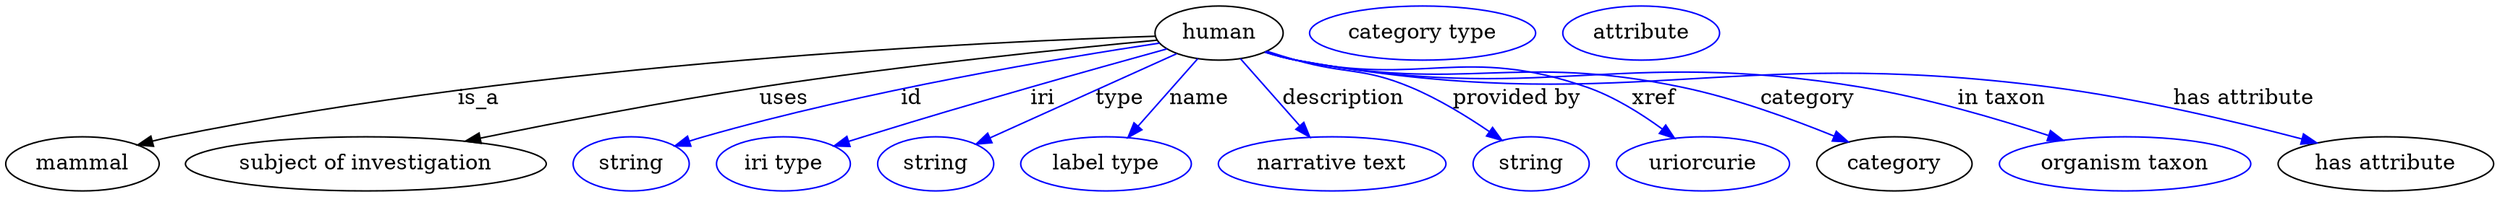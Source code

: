 digraph {
	graph [bb="0,0,1650.2,123"];
	node [label="\N"];
	human	[height=0.5,
		label=human,
		pos="804.7,105",
		width=1.1735];
	mammal	[height=0.5,
		pos="50.696,18",
		width=1.4082];
	human -> mammal	[label=is_a,
		lp="313.7,61.5",
		pos="e,87.294,30.527 762.73,102.9 653.86,99.407 353.84,85.651 109.7,36 105.58,35.164 101.34,34.182 97.102,33.12"];
	"subject of investigation"	[height=0.5,
		pos="238.7,18",
		width=3.3219];
	human -> "subject of investigation"	[label=uses,
		lp="516.2,61.5",
		pos="e,304.7,33.065 763.62,100.27 704.92,94.725 593.74,83.383 499.7,69 437.03,59.417 366.45,45.718 314.5,35.081"];
	id	[color=blue,
		height=0.5,
		label=string,
		pos="414.7,18",
		width=1.0652];
	human -> id	[color=blue,
		label=id,
		lp="600.7,61.5",
		pos="e,443.7,29.922 765.22,98.314 701.03,88.588 570.38,66.785 462.7,36 459.59,35.113 456.4,34.133 453.2,33.106",
		style=solid];
	iri	[color=blue,
		height=0.5,
		label="iri type",
		pos="515.7,18",
		width=1.2277];
	human -> iri	[color=blue,
		label=iri,
		lp="687.7,61.5",
		pos="e,549.38,29.681 770.16,94.514 745.03,87.568 710.21,77.85 679.7,69 630.67,54.785 618.48,50.997 569.7,36 566.2,34.926 562.58,33.805 \
558.95,32.674",
		style=solid];
	type	[color=blue,
		height=0.5,
		label=string,
		pos="616.7,18",
		width=1.0652];
	human -> type	[color=blue,
		label=type,
		lp="738.7,61.5",
		pos="e,643.51,31.123 776.55,91.275 743.55,76.352 688.77,51.588 652.7,35.28",
		style=solid];
	name	[color=blue,
		height=0.5,
		label="label type",
		pos="729.7,18",
		width=1.5707];
	human -> name	[color=blue,
		label=name,
		lp="791.7,61.5",
		pos="e,744.25,35.496 790.59,88.012 779.42,75.352 763.64,57.467 750.94,43.076",
		style=solid];
	description	[color=blue,
		height=0.5,
		label="narrative text",
		pos="879.7,18",
		width=2.0943];
	human -> description	[color=blue,
		label=description,
		lp="887.2,61.5",
		pos="e,864.88,35.789 818.8,88.012 829.9,75.433 845.55,57.696 858.21,43.353",
		style=solid];
	"provided by"	[color=blue,
		height=0.5,
		label=string,
		pos="1011.7,18",
		width=1.0652];
	human -> "provided by"	[color=blue,
		label="provided by",
		lp="1002.2,61.5",
		pos="e,992.3,33.657 836.39,92.949 842.75,90.869 849.41,88.788 855.7,87 889.08,77.502 899.66,82.376 931.7,69 950.14,61.297 969.18,49.575 \
984.06,39.416",
		style=solid];
	xref	[color=blue,
		height=0.5,
		label=uriorcurie,
		pos="1125.7,18",
		width=1.5887];
	human -> xref	[color=blue,
		label=xref,
		lp="1093.2,61.5",
		pos="e,1106.8,35.011 835.4,92.509 842.02,90.388 849.03,88.403 855.7,87 940,69.263 967.32,97.279 1048.7,69 1066.6,62.761 1084.6,51.485 \
1098.6,41.218",
		style=solid];
	category	[height=0.5,
		pos="1252.7,18",
		width=1.4263];
	human -> category	[color=blue,
		label=category,
		lp="1195.2,61.5",
		pos="e,1222,32.601 835.1,92.479 841.8,90.333 848.92,88.345 855.7,87 967.57,64.79 1000,92.273 1111.7,69 1146.7,61.699 1184.9,47.778 1212.7,\
36.474",
		style=solid];
	"in taxon"	[color=blue,
		height=0.5,
		label="organism taxon",
		pos="1405.7,18",
		width=2.3109];
	human -> "in taxon"	[color=blue,
		label="in taxon",
		lp="1323.7,61.5",
		pos="e,1364.6,33.659 835.08,92.365 841.78,90.225 848.91,88.269 855.7,87 1019.7,56.33 1066.1,96.099 1230.7,69 1273.3,61.994 1320.2,48.24 \
1354.7,36.929",
		style=solid];
	"has attribute"	[height=0.5,
		pos="1578.7,18",
		width=1.9859];
	human -> "has attribute"	[color=blue,
		label="has attribute",
		lp="1484.7,61.5",
		pos="e,1532.8,31.963 835.07,92.303 841.77,90.167 848.9,88.229 855.7,87 1075,47.367 1135.7,97.601 1356.7,69 1414.1,61.574 1478.4,46.285 \
1523,34.558",
		style=solid];
	"named thing_category"	[color=blue,
		height=0.5,
		label="category type",
		pos="939.7,105",
		width=2.0762];
	"organismal entity_has attribute"	[color=blue,
		height=0.5,
		label=attribute,
		pos="1084.7,105",
		width=1.4443];
}

